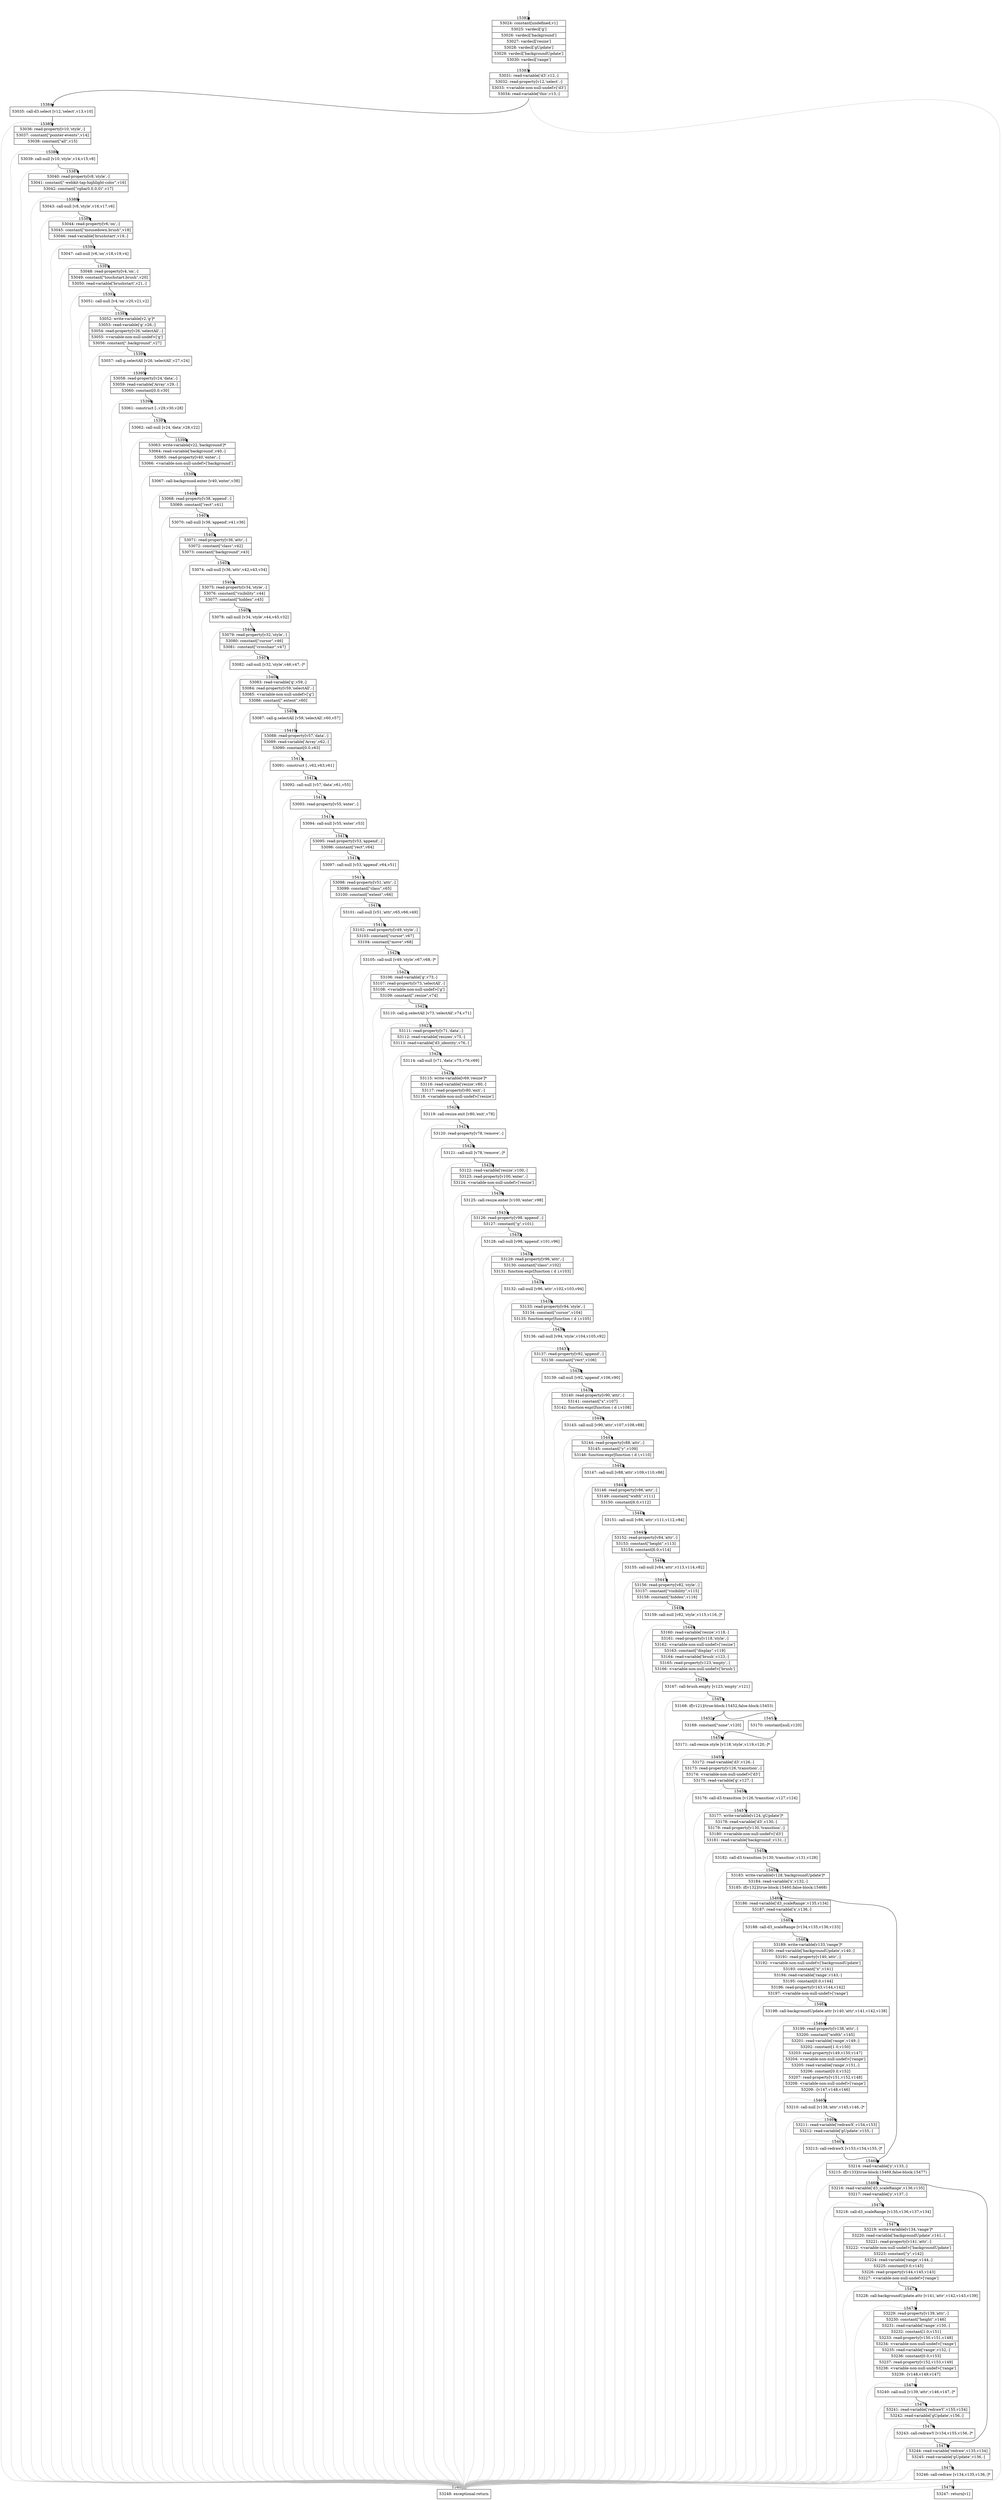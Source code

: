 digraph {
rankdir="TD"
BB_entry1432[shape=none,label=""];
BB_entry1432 -> BB15382 [tailport=s, headport=n, headlabel="    15382"]
BB15382 [shape=record label="{53024: constant[undefined,v1]|53025: vardecl['g']|53026: vardecl['background']|53027: vardecl['resize']|53028: vardecl['gUpdate']|53029: vardecl['backgroundUpdate']|53030: vardecl['range']}" ] 
BB15382 -> BB15383 [tailport=s, headport=n, headlabel="      15383"]
BB15383 [shape=record label="{53031: read-variable['d3',v12,-]|53032: read-property[v12,'select',-]|53033: \<variable-non-null-undef\>['d3']|53034: read-variable['this',v13,-]}" ] 
BB15383 -> BB15384 [tailport=s, headport=n, headlabel="      15384"]
BB15383 -> BB15480 [tailport=s, headport=n, color=gray, headlabel="      15480"]
BB15384 [shape=record label="{53035: call-d3.select [v12,'select',v13,v10]}" ] 
BB15384 -> BB15385 [tailport=s, headport=n, headlabel="      15385"]
BB15384 -> BB15480 [tailport=s, headport=n, color=gray]
BB15385 [shape=record label="{53036: read-property[v10,'style',-]|53037: constant[\"pointer-events\",v14]|53038: constant[\"all\",v15]}" ] 
BB15385 -> BB15386 [tailport=s, headport=n, headlabel="      15386"]
BB15385 -> BB15480 [tailport=s, headport=n, color=gray]
BB15386 [shape=record label="{53039: call-null [v10,'style',v14,v15,v8]}" ] 
BB15386 -> BB15387 [tailport=s, headport=n, headlabel="      15387"]
BB15386 -> BB15480 [tailport=s, headport=n, color=gray]
BB15387 [shape=record label="{53040: read-property[v8,'style',-]|53041: constant[\"-webkit-tap-highlight-color\",v16]|53042: constant[\"rgba(0,0,0,0)\",v17]}" ] 
BB15387 -> BB15388 [tailport=s, headport=n, headlabel="      15388"]
BB15387 -> BB15480 [tailport=s, headport=n, color=gray]
BB15388 [shape=record label="{53043: call-null [v8,'style',v16,v17,v6]}" ] 
BB15388 -> BB15389 [tailport=s, headport=n, headlabel="      15389"]
BB15388 -> BB15480 [tailport=s, headport=n, color=gray]
BB15389 [shape=record label="{53044: read-property[v6,'on',-]|53045: constant[\"mousedown.brush\",v18]|53046: read-variable['brushstart',v19,-]}" ] 
BB15389 -> BB15390 [tailport=s, headport=n, headlabel="      15390"]
BB15389 -> BB15480 [tailport=s, headport=n, color=gray]
BB15390 [shape=record label="{53047: call-null [v6,'on',v18,v19,v4]}" ] 
BB15390 -> BB15391 [tailport=s, headport=n, headlabel="      15391"]
BB15390 -> BB15480 [tailport=s, headport=n, color=gray]
BB15391 [shape=record label="{53048: read-property[v4,'on',-]|53049: constant[\"touchstart.brush\",v20]|53050: read-variable['brushstart',v21,-]}" ] 
BB15391 -> BB15392 [tailport=s, headport=n, headlabel="      15392"]
BB15391 -> BB15480 [tailport=s, headport=n, color=gray]
BB15392 [shape=record label="{53051: call-null [v4,'on',v20,v21,v2]}" ] 
BB15392 -> BB15393 [tailport=s, headport=n, headlabel="      15393"]
BB15392 -> BB15480 [tailport=s, headport=n, color=gray]
BB15393 [shape=record label="{53052: write-variable[v2,'g']*|53053: read-variable['g',v26,-]|53054: read-property[v26,'selectAll',-]|53055: \<variable-non-null-undef\>['g']|53056: constant[\".background\",v27]}" ] 
BB15393 -> BB15394 [tailport=s, headport=n, headlabel="      15394"]
BB15393 -> BB15480 [tailport=s, headport=n, color=gray]
BB15394 [shape=record label="{53057: call-g.selectAll [v26,'selectAll',v27,v24]}" ] 
BB15394 -> BB15395 [tailport=s, headport=n, headlabel="      15395"]
BB15394 -> BB15480 [tailport=s, headport=n, color=gray]
BB15395 [shape=record label="{53058: read-property[v24,'data',-]|53059: read-variable['Array',v29,-]|53060: constant[0.0,v30]}" ] 
BB15395 -> BB15396 [tailport=s, headport=n, headlabel="      15396"]
BB15395 -> BB15480 [tailport=s, headport=n, color=gray]
BB15396 [shape=record label="{53061: construct [-,v29,v30,v28]}" ] 
BB15396 -> BB15397 [tailport=s, headport=n, headlabel="      15397"]
BB15396 -> BB15480 [tailport=s, headport=n, color=gray]
BB15397 [shape=record label="{53062: call-null [v24,'data',v28,v22]}" ] 
BB15397 -> BB15398 [tailport=s, headport=n, headlabel="      15398"]
BB15397 -> BB15480 [tailport=s, headport=n, color=gray]
BB15398 [shape=record label="{53063: write-variable[v22,'background']*|53064: read-variable['background',v40,-]|53065: read-property[v40,'enter',-]|53066: \<variable-non-null-undef\>['background']}" ] 
BB15398 -> BB15399 [tailport=s, headport=n, headlabel="      15399"]
BB15398 -> BB15480 [tailport=s, headport=n, color=gray]
BB15399 [shape=record label="{53067: call-background.enter [v40,'enter',v38]}" ] 
BB15399 -> BB15400 [tailport=s, headport=n, headlabel="      15400"]
BB15399 -> BB15480 [tailport=s, headport=n, color=gray]
BB15400 [shape=record label="{53068: read-property[v38,'append',-]|53069: constant[\"rect\",v41]}" ] 
BB15400 -> BB15401 [tailport=s, headport=n, headlabel="      15401"]
BB15400 -> BB15480 [tailport=s, headport=n, color=gray]
BB15401 [shape=record label="{53070: call-null [v38,'append',v41,v36]}" ] 
BB15401 -> BB15402 [tailport=s, headport=n, headlabel="      15402"]
BB15401 -> BB15480 [tailport=s, headport=n, color=gray]
BB15402 [shape=record label="{53071: read-property[v36,'attr',-]|53072: constant[\"class\",v42]|53073: constant[\"background\",v43]}" ] 
BB15402 -> BB15403 [tailport=s, headport=n, headlabel="      15403"]
BB15402 -> BB15480 [tailport=s, headport=n, color=gray]
BB15403 [shape=record label="{53074: call-null [v36,'attr',v42,v43,v34]}" ] 
BB15403 -> BB15404 [tailport=s, headport=n, headlabel="      15404"]
BB15403 -> BB15480 [tailport=s, headport=n, color=gray]
BB15404 [shape=record label="{53075: read-property[v34,'style',-]|53076: constant[\"visibility\",v44]|53077: constant[\"hidden\",v45]}" ] 
BB15404 -> BB15405 [tailport=s, headport=n, headlabel="      15405"]
BB15404 -> BB15480 [tailport=s, headport=n, color=gray]
BB15405 [shape=record label="{53078: call-null [v34,'style',v44,v45,v32]}" ] 
BB15405 -> BB15406 [tailport=s, headport=n, headlabel="      15406"]
BB15405 -> BB15480 [tailport=s, headport=n, color=gray]
BB15406 [shape=record label="{53079: read-property[v32,'style',-]|53080: constant[\"cursor\",v46]|53081: constant[\"crosshair\",v47]}" ] 
BB15406 -> BB15407 [tailport=s, headport=n, headlabel="      15407"]
BB15406 -> BB15480 [tailport=s, headport=n, color=gray]
BB15407 [shape=record label="{53082: call-null [v32,'style',v46,v47,-]*}" ] 
BB15407 -> BB15408 [tailport=s, headport=n, headlabel="      15408"]
BB15407 -> BB15480 [tailport=s, headport=n, color=gray]
BB15408 [shape=record label="{53083: read-variable['g',v59,-]|53084: read-property[v59,'selectAll',-]|53085: \<variable-non-null-undef\>['g']|53086: constant[\".extent\",v60]}" ] 
BB15408 -> BB15409 [tailport=s, headport=n, headlabel="      15409"]
BB15408 -> BB15480 [tailport=s, headport=n, color=gray]
BB15409 [shape=record label="{53087: call-g.selectAll [v59,'selectAll',v60,v57]}" ] 
BB15409 -> BB15410 [tailport=s, headport=n, headlabel="      15410"]
BB15409 -> BB15480 [tailport=s, headport=n, color=gray]
BB15410 [shape=record label="{53088: read-property[v57,'data',-]|53089: read-variable['Array',v62,-]|53090: constant[0.0,v63]}" ] 
BB15410 -> BB15411 [tailport=s, headport=n, headlabel="      15411"]
BB15410 -> BB15480 [tailport=s, headport=n, color=gray]
BB15411 [shape=record label="{53091: construct [-,v62,v63,v61]}" ] 
BB15411 -> BB15412 [tailport=s, headport=n, headlabel="      15412"]
BB15411 -> BB15480 [tailport=s, headport=n, color=gray]
BB15412 [shape=record label="{53092: call-null [v57,'data',v61,v55]}" ] 
BB15412 -> BB15413 [tailport=s, headport=n, headlabel="      15413"]
BB15412 -> BB15480 [tailport=s, headport=n, color=gray]
BB15413 [shape=record label="{53093: read-property[v55,'enter',-]}" ] 
BB15413 -> BB15414 [tailport=s, headport=n, headlabel="      15414"]
BB15413 -> BB15480 [tailport=s, headport=n, color=gray]
BB15414 [shape=record label="{53094: call-null [v55,'enter',v53]}" ] 
BB15414 -> BB15415 [tailport=s, headport=n, headlabel="      15415"]
BB15414 -> BB15480 [tailport=s, headport=n, color=gray]
BB15415 [shape=record label="{53095: read-property[v53,'append',-]|53096: constant[\"rect\",v64]}" ] 
BB15415 -> BB15416 [tailport=s, headport=n, headlabel="      15416"]
BB15415 -> BB15480 [tailport=s, headport=n, color=gray]
BB15416 [shape=record label="{53097: call-null [v53,'append',v64,v51]}" ] 
BB15416 -> BB15417 [tailport=s, headport=n, headlabel="      15417"]
BB15416 -> BB15480 [tailport=s, headport=n, color=gray]
BB15417 [shape=record label="{53098: read-property[v51,'attr',-]|53099: constant[\"class\",v65]|53100: constant[\"extent\",v66]}" ] 
BB15417 -> BB15418 [tailport=s, headport=n, headlabel="      15418"]
BB15417 -> BB15480 [tailport=s, headport=n, color=gray]
BB15418 [shape=record label="{53101: call-null [v51,'attr',v65,v66,v49]}" ] 
BB15418 -> BB15419 [tailport=s, headport=n, headlabel="      15419"]
BB15418 -> BB15480 [tailport=s, headport=n, color=gray]
BB15419 [shape=record label="{53102: read-property[v49,'style',-]|53103: constant[\"cursor\",v67]|53104: constant[\"move\",v68]}" ] 
BB15419 -> BB15420 [tailport=s, headport=n, headlabel="      15420"]
BB15419 -> BB15480 [tailport=s, headport=n, color=gray]
BB15420 [shape=record label="{53105: call-null [v49,'style',v67,v68,-]*}" ] 
BB15420 -> BB15421 [tailport=s, headport=n, headlabel="      15421"]
BB15420 -> BB15480 [tailport=s, headport=n, color=gray]
BB15421 [shape=record label="{53106: read-variable['g',v73,-]|53107: read-property[v73,'selectAll',-]|53108: \<variable-non-null-undef\>['g']|53109: constant[\".resize\",v74]}" ] 
BB15421 -> BB15422 [tailport=s, headport=n, headlabel="      15422"]
BB15421 -> BB15480 [tailport=s, headport=n, color=gray]
BB15422 [shape=record label="{53110: call-g.selectAll [v73,'selectAll',v74,v71]}" ] 
BB15422 -> BB15423 [tailport=s, headport=n, headlabel="      15423"]
BB15422 -> BB15480 [tailport=s, headport=n, color=gray]
BB15423 [shape=record label="{53111: read-property[v71,'data',-]|53112: read-variable['resizes',v75,-]|53113: read-variable['d3_identity',v76,-]}" ] 
BB15423 -> BB15424 [tailport=s, headport=n, headlabel="      15424"]
BB15423 -> BB15480 [tailport=s, headport=n, color=gray]
BB15424 [shape=record label="{53114: call-null [v71,'data',v75,v76,v69]}" ] 
BB15424 -> BB15425 [tailport=s, headport=n, headlabel="      15425"]
BB15424 -> BB15480 [tailport=s, headport=n, color=gray]
BB15425 [shape=record label="{53115: write-variable[v69,'resize']*|53116: read-variable['resize',v80,-]|53117: read-property[v80,'exit',-]|53118: \<variable-non-null-undef\>['resize']}" ] 
BB15425 -> BB15426 [tailport=s, headport=n, headlabel="      15426"]
BB15425 -> BB15480 [tailport=s, headport=n, color=gray]
BB15426 [shape=record label="{53119: call-resize.exit [v80,'exit',v78]}" ] 
BB15426 -> BB15427 [tailport=s, headport=n, headlabel="      15427"]
BB15426 -> BB15480 [tailport=s, headport=n, color=gray]
BB15427 [shape=record label="{53120: read-property[v78,'remove',-]}" ] 
BB15427 -> BB15428 [tailport=s, headport=n, headlabel="      15428"]
BB15427 -> BB15480 [tailport=s, headport=n, color=gray]
BB15428 [shape=record label="{53121: call-null [v78,'remove',-]*}" ] 
BB15428 -> BB15429 [tailport=s, headport=n, headlabel="      15429"]
BB15428 -> BB15480 [tailport=s, headport=n, color=gray]
BB15429 [shape=record label="{53122: read-variable['resize',v100,-]|53123: read-property[v100,'enter',-]|53124: \<variable-non-null-undef\>['resize']}" ] 
BB15429 -> BB15430 [tailport=s, headport=n, headlabel="      15430"]
BB15429 -> BB15480 [tailport=s, headport=n, color=gray]
BB15430 [shape=record label="{53125: call-resize.enter [v100,'enter',v98]}" ] 
BB15430 -> BB15431 [tailport=s, headport=n, headlabel="      15431"]
BB15430 -> BB15480 [tailport=s, headport=n, color=gray]
BB15431 [shape=record label="{53126: read-property[v98,'append',-]|53127: constant[\"g\",v101]}" ] 
BB15431 -> BB15432 [tailport=s, headport=n, headlabel="      15432"]
BB15431 -> BB15480 [tailport=s, headport=n, color=gray]
BB15432 [shape=record label="{53128: call-null [v98,'append',v101,v96]}" ] 
BB15432 -> BB15433 [tailport=s, headport=n, headlabel="      15433"]
BB15432 -> BB15480 [tailport=s, headport=n, color=gray]
BB15433 [shape=record label="{53129: read-property[v96,'attr',-]|53130: constant[\"class\",v102]|53131: function-expr[function ( d ),v103]}" ] 
BB15433 -> BB15434 [tailport=s, headport=n, headlabel="      15434"]
BB15433 -> BB15480 [tailport=s, headport=n, color=gray]
BB15434 [shape=record label="{53132: call-null [v96,'attr',v102,v103,v94]}" ] 
BB15434 -> BB15435 [tailport=s, headport=n, headlabel="      15435"]
BB15434 -> BB15480 [tailport=s, headport=n, color=gray]
BB15435 [shape=record label="{53133: read-property[v94,'style',-]|53134: constant[\"cursor\",v104]|53135: function-expr[function ( d ),v105]}" ] 
BB15435 -> BB15436 [tailport=s, headport=n, headlabel="      15436"]
BB15435 -> BB15480 [tailport=s, headport=n, color=gray]
BB15436 [shape=record label="{53136: call-null [v94,'style',v104,v105,v92]}" ] 
BB15436 -> BB15437 [tailport=s, headport=n, headlabel="      15437"]
BB15436 -> BB15480 [tailport=s, headport=n, color=gray]
BB15437 [shape=record label="{53137: read-property[v92,'append',-]|53138: constant[\"rect\",v106]}" ] 
BB15437 -> BB15438 [tailport=s, headport=n, headlabel="      15438"]
BB15437 -> BB15480 [tailport=s, headport=n, color=gray]
BB15438 [shape=record label="{53139: call-null [v92,'append',v106,v90]}" ] 
BB15438 -> BB15439 [tailport=s, headport=n, headlabel="      15439"]
BB15438 -> BB15480 [tailport=s, headport=n, color=gray]
BB15439 [shape=record label="{53140: read-property[v90,'attr',-]|53141: constant[\"x\",v107]|53142: function-expr[function ( d ),v108]}" ] 
BB15439 -> BB15440 [tailport=s, headport=n, headlabel="      15440"]
BB15439 -> BB15480 [tailport=s, headport=n, color=gray]
BB15440 [shape=record label="{53143: call-null [v90,'attr',v107,v108,v88]}" ] 
BB15440 -> BB15441 [tailport=s, headport=n, headlabel="      15441"]
BB15440 -> BB15480 [tailport=s, headport=n, color=gray]
BB15441 [shape=record label="{53144: read-property[v88,'attr',-]|53145: constant[\"y\",v109]|53146: function-expr[function ( d ),v110]}" ] 
BB15441 -> BB15442 [tailport=s, headport=n, headlabel="      15442"]
BB15441 -> BB15480 [tailport=s, headport=n, color=gray]
BB15442 [shape=record label="{53147: call-null [v88,'attr',v109,v110,v86]}" ] 
BB15442 -> BB15443 [tailport=s, headport=n, headlabel="      15443"]
BB15442 -> BB15480 [tailport=s, headport=n, color=gray]
BB15443 [shape=record label="{53148: read-property[v86,'attr',-]|53149: constant[\"width\",v111]|53150: constant[6.0,v112]}" ] 
BB15443 -> BB15444 [tailport=s, headport=n, headlabel="      15444"]
BB15443 -> BB15480 [tailport=s, headport=n, color=gray]
BB15444 [shape=record label="{53151: call-null [v86,'attr',v111,v112,v84]}" ] 
BB15444 -> BB15445 [tailport=s, headport=n, headlabel="      15445"]
BB15444 -> BB15480 [tailport=s, headport=n, color=gray]
BB15445 [shape=record label="{53152: read-property[v84,'attr',-]|53153: constant[\"height\",v113]|53154: constant[6.0,v114]}" ] 
BB15445 -> BB15446 [tailport=s, headport=n, headlabel="      15446"]
BB15445 -> BB15480 [tailport=s, headport=n, color=gray]
BB15446 [shape=record label="{53155: call-null [v84,'attr',v113,v114,v82]}" ] 
BB15446 -> BB15447 [tailport=s, headport=n, headlabel="      15447"]
BB15446 -> BB15480 [tailport=s, headport=n, color=gray]
BB15447 [shape=record label="{53156: read-property[v82,'style',-]|53157: constant[\"visibility\",v115]|53158: constant[\"hidden\",v116]}" ] 
BB15447 -> BB15448 [tailport=s, headport=n, headlabel="      15448"]
BB15447 -> BB15480 [tailport=s, headport=n, color=gray]
BB15448 [shape=record label="{53159: call-null [v82,'style',v115,v116,-]*}" ] 
BB15448 -> BB15449 [tailport=s, headport=n, headlabel="      15449"]
BB15448 -> BB15480 [tailport=s, headport=n, color=gray]
BB15449 [shape=record label="{53160: read-variable['resize',v118,-]|53161: read-property[v118,'style',-]|53162: \<variable-non-null-undef\>['resize']|53163: constant[\"display\",v119]|53164: read-variable['brush',v123,-]|53165: read-property[v123,'empty',-]|53166: \<variable-non-null-undef\>['brush']}" ] 
BB15449 -> BB15450 [tailport=s, headport=n, headlabel="      15450"]
BB15449 -> BB15480 [tailport=s, headport=n, color=gray]
BB15450 [shape=record label="{53167: call-brush.empty [v123,'empty',v121]}" ] 
BB15450 -> BB15451 [tailport=s, headport=n, headlabel="      15451"]
BB15450 -> BB15480 [tailport=s, headport=n, color=gray]
BB15451 [shape=record label="{53168: if[v121](true-block:15452,false-block:15453)}" ] 
BB15451 -> BB15452 [tailport=s, headport=n, headlabel="      15452"]
BB15451 -> BB15453 [tailport=s, headport=n, headlabel="      15453"]
BB15452 [shape=record label="{53169: constant[\"none\",v120]}" ] 
BB15452 -> BB15454 [tailport=s, headport=n, headlabel="      15454"]
BB15453 [shape=record label="{53170: constant[null,v120]}" ] 
BB15453 -> BB15454 [tailport=s, headport=n]
BB15454 [shape=record label="{53171: call-resize.style [v118,'style',v119,v120,-]*}" ] 
BB15454 -> BB15455 [tailport=s, headport=n, headlabel="      15455"]
BB15454 -> BB15480 [tailport=s, headport=n, color=gray]
BB15455 [shape=record label="{53172: read-variable['d3',v126,-]|53173: read-property[v126,'transition',-]|53174: \<variable-non-null-undef\>['d3']|53175: read-variable['g',v127,-]}" ] 
BB15455 -> BB15456 [tailport=s, headport=n, headlabel="      15456"]
BB15455 -> BB15480 [tailport=s, headport=n, color=gray]
BB15456 [shape=record label="{53176: call-d3.transition [v126,'transition',v127,v124]}" ] 
BB15456 -> BB15457 [tailport=s, headport=n, headlabel="      15457"]
BB15456 -> BB15480 [tailport=s, headport=n, color=gray]
BB15457 [shape=record label="{53177: write-variable[v124,'gUpdate']*|53178: read-variable['d3',v130,-]|53179: read-property[v130,'transition',-]|53180: \<variable-non-null-undef\>['d3']|53181: read-variable['background',v131,-]}" ] 
BB15457 -> BB15458 [tailport=s, headport=n, headlabel="      15458"]
BB15457 -> BB15480 [tailport=s, headport=n, color=gray]
BB15458 [shape=record label="{53182: call-d3.transition [v130,'transition',v131,v128]}" ] 
BB15458 -> BB15459 [tailport=s, headport=n, headlabel="      15459"]
BB15458 -> BB15480 [tailport=s, headport=n, color=gray]
BB15459 [shape=record label="{53183: write-variable[v128,'backgroundUpdate']*|53184: read-variable['x',v132,-]|53185: if[v132](true-block:15460,false-block:15468)}" ] 
BB15459 -> BB15460 [tailport=s, headport=n, headlabel="      15460"]
BB15459 -> BB15468 [tailport=s, headport=n, headlabel="      15468"]
BB15459 -> BB15480 [tailport=s, headport=n, color=gray]
BB15460 [shape=record label="{53186: read-variable['d3_scaleRange',v135,v134]|53187: read-variable['x',v136,-]}" ] 
BB15460 -> BB15461 [tailport=s, headport=n, headlabel="      15461"]
BB15460 -> BB15480 [tailport=s, headport=n, color=gray]
BB15461 [shape=record label="{53188: call-d3_scaleRange [v134,v135,v136,v133]}" ] 
BB15461 -> BB15462 [tailport=s, headport=n, headlabel="      15462"]
BB15461 -> BB15480 [tailport=s, headport=n, color=gray]
BB15462 [shape=record label="{53189: write-variable[v133,'range']*|53190: read-variable['backgroundUpdate',v140,-]|53191: read-property[v140,'attr',-]|53192: \<variable-non-null-undef\>['backgroundUpdate']|53193: constant[\"x\",v141]|53194: read-variable['range',v143,-]|53195: constant[0.0,v144]|53196: read-property[v143,v144,v142]|53197: \<variable-non-null-undef\>['range']}" ] 
BB15462 -> BB15463 [tailport=s, headport=n, headlabel="      15463"]
BB15462 -> BB15480 [tailport=s, headport=n, color=gray]
BB15463 [shape=record label="{53198: call-backgroundUpdate.attr [v140,'attr',v141,v142,v138]}" ] 
BB15463 -> BB15464 [tailport=s, headport=n, headlabel="      15464"]
BB15463 -> BB15480 [tailport=s, headport=n, color=gray]
BB15464 [shape=record label="{53199: read-property[v138,'attr',-]|53200: constant[\"width\",v145]|53201: read-variable['range',v149,-]|53202: constant[1.0,v150]|53203: read-property[v149,v150,v147]|53204: \<variable-non-null-undef\>['range']|53205: read-variable['range',v151,-]|53206: constant[0.0,v152]|53207: read-property[v151,v152,v148]|53208: \<variable-non-null-undef\>['range']|53209: -[v147,v148,v146]}" ] 
BB15464 -> BB15465 [tailport=s, headport=n, headlabel="      15465"]
BB15464 -> BB15480 [tailport=s, headport=n, color=gray]
BB15465 [shape=record label="{53210: call-null [v138,'attr',v145,v146,-]*}" ] 
BB15465 -> BB15466 [tailport=s, headport=n, headlabel="      15466"]
BB15465 -> BB15480 [tailport=s, headport=n, color=gray]
BB15466 [shape=record label="{53211: read-variable['redrawX',v154,v153]|53212: read-variable['gUpdate',v155,-]}" ] 
BB15466 -> BB15467 [tailport=s, headport=n, headlabel="      15467"]
BB15466 -> BB15480 [tailport=s, headport=n, color=gray]
BB15467 [shape=record label="{53213: call-redrawX [v153,v154,v155,-]*}" ] 
BB15467 -> BB15468 [tailport=s, headport=n]
BB15467 -> BB15480 [tailport=s, headport=n, color=gray]
BB15468 [shape=record label="{53214: read-variable['y',v133,-]|53215: if[v133](true-block:15469,false-block:15477)}" ] 
BB15468 -> BB15469 [tailport=s, headport=n, headlabel="      15469"]
BB15468 -> BB15477 [tailport=s, headport=n, headlabel="      15477"]
BB15468 -> BB15480 [tailport=s, headport=n, color=gray]
BB15469 [shape=record label="{53216: read-variable['d3_scaleRange',v136,v135]|53217: read-variable['y',v137,-]}" ] 
BB15469 -> BB15470 [tailport=s, headport=n, headlabel="      15470"]
BB15469 -> BB15480 [tailport=s, headport=n, color=gray]
BB15470 [shape=record label="{53218: call-d3_scaleRange [v135,v136,v137,v134]}" ] 
BB15470 -> BB15471 [tailport=s, headport=n, headlabel="      15471"]
BB15470 -> BB15480 [tailport=s, headport=n, color=gray]
BB15471 [shape=record label="{53219: write-variable[v134,'range']*|53220: read-variable['backgroundUpdate',v141,-]|53221: read-property[v141,'attr',-]|53222: \<variable-non-null-undef\>['backgroundUpdate']|53223: constant[\"y\",v142]|53224: read-variable['range',v144,-]|53225: constant[0.0,v145]|53226: read-property[v144,v145,v143]|53227: \<variable-non-null-undef\>['range']}" ] 
BB15471 -> BB15472 [tailport=s, headport=n, headlabel="      15472"]
BB15471 -> BB15480 [tailport=s, headport=n, color=gray]
BB15472 [shape=record label="{53228: call-backgroundUpdate.attr [v141,'attr',v142,v143,v139]}" ] 
BB15472 -> BB15473 [tailport=s, headport=n, headlabel="      15473"]
BB15472 -> BB15480 [tailport=s, headport=n, color=gray]
BB15473 [shape=record label="{53229: read-property[v139,'attr',-]|53230: constant[\"height\",v146]|53231: read-variable['range',v150,-]|53232: constant[1.0,v151]|53233: read-property[v150,v151,v148]|53234: \<variable-non-null-undef\>['range']|53235: read-variable['range',v152,-]|53236: constant[0.0,v153]|53237: read-property[v152,v153,v149]|53238: \<variable-non-null-undef\>['range']|53239: -[v148,v149,v147]}" ] 
BB15473 -> BB15474 [tailport=s, headport=n, headlabel="      15474"]
BB15473 -> BB15480 [tailport=s, headport=n, color=gray]
BB15474 [shape=record label="{53240: call-null [v139,'attr',v146,v147,-]*}" ] 
BB15474 -> BB15475 [tailport=s, headport=n, headlabel="      15475"]
BB15474 -> BB15480 [tailport=s, headport=n, color=gray]
BB15475 [shape=record label="{53241: read-variable['redrawY',v155,v154]|53242: read-variable['gUpdate',v156,-]}" ] 
BB15475 -> BB15476 [tailport=s, headport=n, headlabel="      15476"]
BB15475 -> BB15480 [tailport=s, headport=n, color=gray]
BB15476 [shape=record label="{53243: call-redrawY [v154,v155,v156,-]*}" ] 
BB15476 -> BB15477 [tailport=s, headport=n]
BB15476 -> BB15480 [tailport=s, headport=n, color=gray]
BB15477 [shape=record label="{53244: read-variable['redraw',v135,v134]|53245: read-variable['gUpdate',v136,-]}" ] 
BB15477 -> BB15478 [tailport=s, headport=n, headlabel="      15478"]
BB15477 -> BB15480 [tailport=s, headport=n, color=gray]
BB15478 [shape=record label="{53246: call-redraw [v134,v135,v136,-]*}" ] 
BB15478 -> BB15479 [tailport=s, headport=n, headlabel="      15479"]
BB15478 -> BB15480 [tailport=s, headport=n, color=gray]
BB15479 [shape=record label="{53247: return[v1]}" ] 
BB15480 [shape=record label="{53248: exceptional-return}" ] 
//#$~ 9069
}
